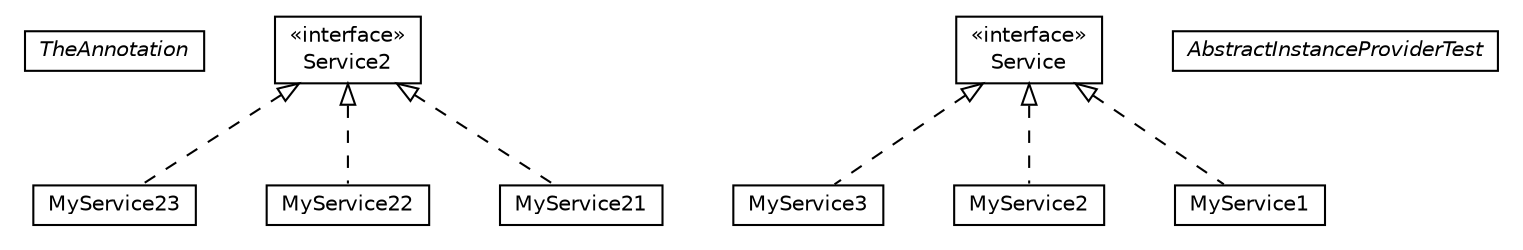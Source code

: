 #!/usr/local/bin/dot
#
# Class diagram 
# Generated by UMLGraph version R5_6_6-8-g8d7759 (http://www.umlgraph.org/)
#

digraph G {
	edge [fontname="Helvetica",fontsize=10,labelfontname="Helvetica",labelfontsize=10];
	node [fontname="Helvetica",fontsize=10,shape=plaintext];
	nodesep=0.25;
	ranksep=0.5;
	// org.dayatang.ioc.test.TheAnnotation
	c2050 [label=<<table title="org.dayatang.ioc.test.TheAnnotation" border="0" cellborder="1" cellspacing="0" cellpadding="2" port="p" href="./TheAnnotation.html">
		<tr><td><table border="0" cellspacing="0" cellpadding="1">
<tr><td align="center" balign="center"><font face="Helvetica-Oblique"> TheAnnotation </font></td></tr>
		</table></td></tr>
		</table>>, URL="./TheAnnotation.html", fontname="Helvetica", fontcolor="black", fontsize=10.0];
	// org.dayatang.ioc.test.Service2
	c2051 [label=<<table title="org.dayatang.ioc.test.Service2" border="0" cellborder="1" cellspacing="0" cellpadding="2" port="p" href="./Service2.html">
		<tr><td><table border="0" cellspacing="0" cellpadding="1">
<tr><td align="center" balign="center"> &#171;interface&#187; </td></tr>
<tr><td align="center" balign="center"> Service2 </td></tr>
		</table></td></tr>
		</table>>, URL="./Service2.html", fontname="Helvetica", fontcolor="black", fontsize=10.0];
	// org.dayatang.ioc.test.Service
	c2052 [label=<<table title="org.dayatang.ioc.test.Service" border="0" cellborder="1" cellspacing="0" cellpadding="2" port="p" href="./Service.html">
		<tr><td><table border="0" cellspacing="0" cellpadding="1">
<tr><td align="center" balign="center"> &#171;interface&#187; </td></tr>
<tr><td align="center" balign="center"> Service </td></tr>
		</table></td></tr>
		</table>>, URL="./Service.html", fontname="Helvetica", fontcolor="black", fontsize=10.0];
	// org.dayatang.ioc.test.MyService3
	c2053 [label=<<table title="org.dayatang.ioc.test.MyService3" border="0" cellborder="1" cellspacing="0" cellpadding="2" port="p" href="./MyService3.html">
		<tr><td><table border="0" cellspacing="0" cellpadding="1">
<tr><td align="center" balign="center"> MyService3 </td></tr>
		</table></td></tr>
		</table>>, URL="./MyService3.html", fontname="Helvetica", fontcolor="black", fontsize=10.0];
	// org.dayatang.ioc.test.MyService23
	c2054 [label=<<table title="org.dayatang.ioc.test.MyService23" border="0" cellborder="1" cellspacing="0" cellpadding="2" port="p" href="./MyService23.html">
		<tr><td><table border="0" cellspacing="0" cellpadding="1">
<tr><td align="center" balign="center"> MyService23 </td></tr>
		</table></td></tr>
		</table>>, URL="./MyService23.html", fontname="Helvetica", fontcolor="black", fontsize=10.0];
	// org.dayatang.ioc.test.MyService22
	c2055 [label=<<table title="org.dayatang.ioc.test.MyService22" border="0" cellborder="1" cellspacing="0" cellpadding="2" port="p" href="./MyService22.html">
		<tr><td><table border="0" cellspacing="0" cellpadding="1">
<tr><td align="center" balign="center"> MyService22 </td></tr>
		</table></td></tr>
		</table>>, URL="./MyService22.html", fontname="Helvetica", fontcolor="black", fontsize=10.0];
	// org.dayatang.ioc.test.MyService21
	c2056 [label=<<table title="org.dayatang.ioc.test.MyService21" border="0" cellborder="1" cellspacing="0" cellpadding="2" port="p" href="./MyService21.html">
		<tr><td><table border="0" cellspacing="0" cellpadding="1">
<tr><td align="center" balign="center"> MyService21 </td></tr>
		</table></td></tr>
		</table>>, URL="./MyService21.html", fontname="Helvetica", fontcolor="black", fontsize=10.0];
	// org.dayatang.ioc.test.MyService2
	c2057 [label=<<table title="org.dayatang.ioc.test.MyService2" border="0" cellborder="1" cellspacing="0" cellpadding="2" port="p" href="./MyService2.html">
		<tr><td><table border="0" cellspacing="0" cellpadding="1">
<tr><td align="center" balign="center"> MyService2 </td></tr>
		</table></td></tr>
		</table>>, URL="./MyService2.html", fontname="Helvetica", fontcolor="black", fontsize=10.0];
	// org.dayatang.ioc.test.MyService1
	c2058 [label=<<table title="org.dayatang.ioc.test.MyService1" border="0" cellborder="1" cellspacing="0" cellpadding="2" port="p" href="./MyService1.html">
		<tr><td><table border="0" cellspacing="0" cellpadding="1">
<tr><td align="center" balign="center"> MyService1 </td></tr>
		</table></td></tr>
		</table>>, URL="./MyService1.html", fontname="Helvetica", fontcolor="black", fontsize=10.0];
	// org.dayatang.ioc.test.AbstractInstanceProviderTest
	c2059 [label=<<table title="org.dayatang.ioc.test.AbstractInstanceProviderTest" border="0" cellborder="1" cellspacing="0" cellpadding="2" port="p" href="./AbstractInstanceProviderTest.html">
		<tr><td><table border="0" cellspacing="0" cellpadding="1">
<tr><td align="center" balign="center"><font face="Helvetica-Oblique"> AbstractInstanceProviderTest </font></td></tr>
		</table></td></tr>
		</table>>, URL="./AbstractInstanceProviderTest.html", fontname="Helvetica", fontcolor="black", fontsize=10.0];
	//org.dayatang.ioc.test.MyService3 implements org.dayatang.ioc.test.Service
	c2052:p -> c2053:p [dir=back,arrowtail=empty,style=dashed];
	//org.dayatang.ioc.test.MyService23 implements org.dayatang.ioc.test.Service2
	c2051:p -> c2054:p [dir=back,arrowtail=empty,style=dashed];
	//org.dayatang.ioc.test.MyService22 implements org.dayatang.ioc.test.Service2
	c2051:p -> c2055:p [dir=back,arrowtail=empty,style=dashed];
	//org.dayatang.ioc.test.MyService21 implements org.dayatang.ioc.test.Service2
	c2051:p -> c2056:p [dir=back,arrowtail=empty,style=dashed];
	//org.dayatang.ioc.test.MyService2 implements org.dayatang.ioc.test.Service
	c2052:p -> c2057:p [dir=back,arrowtail=empty,style=dashed];
	//org.dayatang.ioc.test.MyService1 implements org.dayatang.ioc.test.Service
	c2052:p -> c2058:p [dir=back,arrowtail=empty,style=dashed];
}

